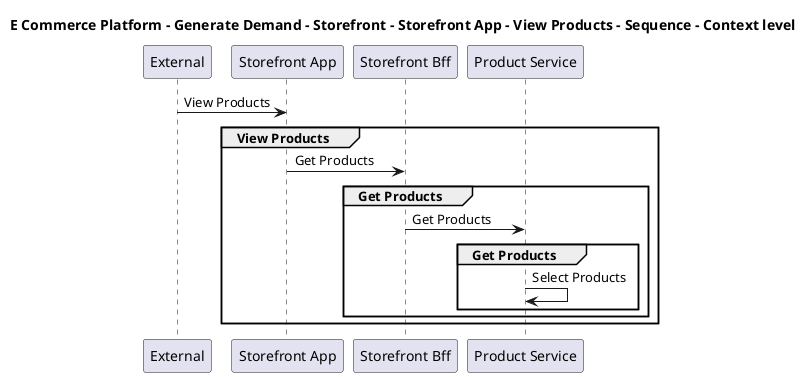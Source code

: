 @startuml

title E Commerce Platform - Generate Demand - Storefront - Storefront App - View Products - Sequence - Context level

participant "External" as C4InterFlow.SoftwareSystems.ExternalSystem
participant "Storefront App" as ECommercePlatform.GenerateDemand.Storefront.SoftwareSystems.StorefrontApp
participant "Storefront Bff" as ECommercePlatform.GenerateDemand.Storefront.SoftwareSystems.StorefrontBff
participant "Product Service" as ECommercePlatform.CreateProduct.ProductInformationManagement.SoftwareSystems.ProductService

C4InterFlow.SoftwareSystems.ExternalSystem -> ECommercePlatform.GenerateDemand.Storefront.SoftwareSystems.StorefrontApp : View Products
group View Products
ECommercePlatform.GenerateDemand.Storefront.SoftwareSystems.StorefrontApp -> ECommercePlatform.GenerateDemand.Storefront.SoftwareSystems.StorefrontBff : Get Products
group Get Products
ECommercePlatform.GenerateDemand.Storefront.SoftwareSystems.StorefrontBff -> ECommercePlatform.CreateProduct.ProductInformationManagement.SoftwareSystems.ProductService : Get Products
group Get Products
ECommercePlatform.CreateProduct.ProductInformationManagement.SoftwareSystems.ProductService -> ECommercePlatform.CreateProduct.ProductInformationManagement.SoftwareSystems.ProductService : Select Products
end
end
end


@enduml
